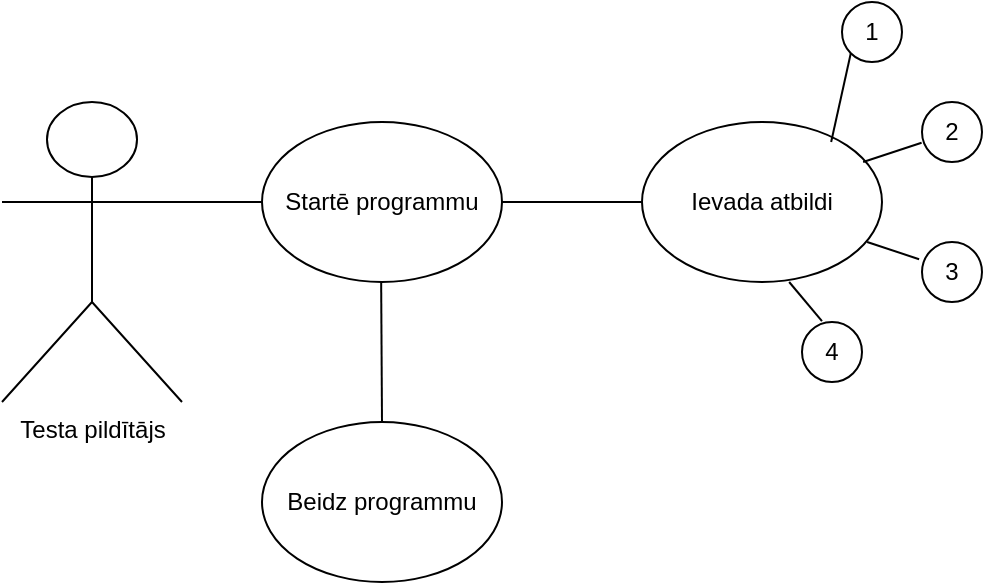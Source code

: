 <mxfile version="21.3.8" type="device">
  <diagram name="Lapa-1" id="Rf7l0p4UaqZ7vG6OI1Jp">
    <mxGraphModel dx="1434" dy="796" grid="1" gridSize="10" guides="1" tooltips="1" connect="1" arrows="1" fold="1" page="1" pageScale="1" pageWidth="827" pageHeight="1169" math="0" shadow="0">
      <root>
        <mxCell id="0" />
        <mxCell id="1" parent="0" />
        <mxCell id="4ciSenX0jsKYbf1vKYnB-1" value="Testa pildītājs" style="shape=umlActor;verticalLabelPosition=bottom;verticalAlign=top;html=1;outlineConnect=0;" parent="1" vertex="1">
          <mxGeometry x="130" y="300" width="90" height="150" as="geometry" />
        </mxCell>
        <mxCell id="4ciSenX0jsKYbf1vKYnB-2" value="Startē programmu" style="ellipse;whiteSpace=wrap;html=1;" parent="1" vertex="1">
          <mxGeometry x="260" y="310" width="120" height="80" as="geometry" />
        </mxCell>
        <mxCell id="4ciSenX0jsKYbf1vKYnB-3" value="" style="endArrow=none;html=1;rounded=0;" parent="1" edge="1">
          <mxGeometry width="50" height="50" relative="1" as="geometry">
            <mxPoint x="220" y="350" as="sourcePoint" />
            <mxPoint x="260" y="350" as="targetPoint" />
          </mxGeometry>
        </mxCell>
        <mxCell id="4ciSenX0jsKYbf1vKYnB-5" value="Beidz programmu" style="ellipse;whiteSpace=wrap;html=1;" parent="1" vertex="1">
          <mxGeometry x="260" y="460" width="120" height="80" as="geometry" />
        </mxCell>
        <mxCell id="4ciSenX0jsKYbf1vKYnB-7" value="" style="endArrow=none;html=1;rounded=0;exitX=0.5;exitY=0;exitDx=0;exitDy=0;" parent="1" source="4ciSenX0jsKYbf1vKYnB-5" edge="1">
          <mxGeometry width="50" height="50" relative="1" as="geometry">
            <mxPoint x="319.58" y="450" as="sourcePoint" />
            <mxPoint x="319.58" y="390" as="targetPoint" />
          </mxGeometry>
        </mxCell>
        <mxCell id="4ciSenX0jsKYbf1vKYnB-8" value="Ievada atbildi" style="ellipse;whiteSpace=wrap;html=1;" parent="1" vertex="1">
          <mxGeometry x="450" y="310" width="120" height="80" as="geometry" />
        </mxCell>
        <mxCell id="4ciSenX0jsKYbf1vKYnB-9" value="" style="endArrow=none;html=1;rounded=0;exitX=1;exitY=0.5;exitDx=0;exitDy=0;entryX=0;entryY=0.5;entryDx=0;entryDy=0;" parent="1" source="4ciSenX0jsKYbf1vKYnB-2" target="4ciSenX0jsKYbf1vKYnB-8" edge="1">
          <mxGeometry width="50" height="50" relative="1" as="geometry">
            <mxPoint x="430" y="370" as="sourcePoint" />
            <mxPoint x="430" y="310" as="targetPoint" />
          </mxGeometry>
        </mxCell>
        <mxCell id="4ciSenX0jsKYbf1vKYnB-10" value="1" style="ellipse;whiteSpace=wrap;html=1;" parent="1" vertex="1">
          <mxGeometry x="550" y="250" width="30" height="30" as="geometry" />
        </mxCell>
        <mxCell id="4ciSenX0jsKYbf1vKYnB-11" value="2" style="ellipse;whiteSpace=wrap;html=1;" parent="1" vertex="1">
          <mxGeometry x="590" y="300" width="30" height="30" as="geometry" />
        </mxCell>
        <mxCell id="4ciSenX0jsKYbf1vKYnB-12" value="4" style="ellipse;whiteSpace=wrap;html=1;" parent="1" vertex="1">
          <mxGeometry x="530" y="410" width="30" height="30" as="geometry" />
        </mxCell>
        <mxCell id="4ciSenX0jsKYbf1vKYnB-13" value="3" style="ellipse;whiteSpace=wrap;html=1;" parent="1" vertex="1">
          <mxGeometry x="590" y="370" width="30" height="30" as="geometry" />
        </mxCell>
        <mxCell id="4ciSenX0jsKYbf1vKYnB-14" value="" style="endArrow=none;html=1;rounded=0;entryX=0;entryY=1;entryDx=0;entryDy=0;" parent="1" target="4ciSenX0jsKYbf1vKYnB-10" edge="1">
          <mxGeometry width="50" height="50" relative="1" as="geometry">
            <mxPoint x="544.58" y="320" as="sourcePoint" />
            <mxPoint x="544.58" y="260" as="targetPoint" />
          </mxGeometry>
        </mxCell>
        <mxCell id="4ciSenX0jsKYbf1vKYnB-15" value="" style="endArrow=none;html=1;rounded=0;entryX=-0.007;entryY=0.68;entryDx=0;entryDy=0;entryPerimeter=0;" parent="1" target="4ciSenX0jsKYbf1vKYnB-11" edge="1">
          <mxGeometry width="50" height="50" relative="1" as="geometry">
            <mxPoint x="560.58" y="330" as="sourcePoint" />
            <mxPoint x="570" y="286" as="targetPoint" />
          </mxGeometry>
        </mxCell>
        <mxCell id="4ciSenX0jsKYbf1vKYnB-16" value="" style="endArrow=none;html=1;rounded=0;entryX=-0.048;entryY=0.287;entryDx=0;entryDy=0;entryPerimeter=0;" parent="1" target="4ciSenX0jsKYbf1vKYnB-13" edge="1">
          <mxGeometry width="50" height="50" relative="1" as="geometry">
            <mxPoint x="562.58" y="370" as="sourcePoint" />
            <mxPoint x="590" y="361" as="targetPoint" />
          </mxGeometry>
        </mxCell>
        <mxCell id="4ciSenX0jsKYbf1vKYnB-17" value="" style="endArrow=none;html=1;rounded=0;entryX=0.333;entryY=-0.014;entryDx=0;entryDy=0;entryPerimeter=0;" parent="1" target="4ciSenX0jsKYbf1vKYnB-12" edge="1">
          <mxGeometry width="50" height="50" relative="1" as="geometry">
            <mxPoint x="523.58" y="390" as="sourcePoint" />
            <mxPoint x="550" y="399" as="targetPoint" />
          </mxGeometry>
        </mxCell>
      </root>
    </mxGraphModel>
  </diagram>
</mxfile>
